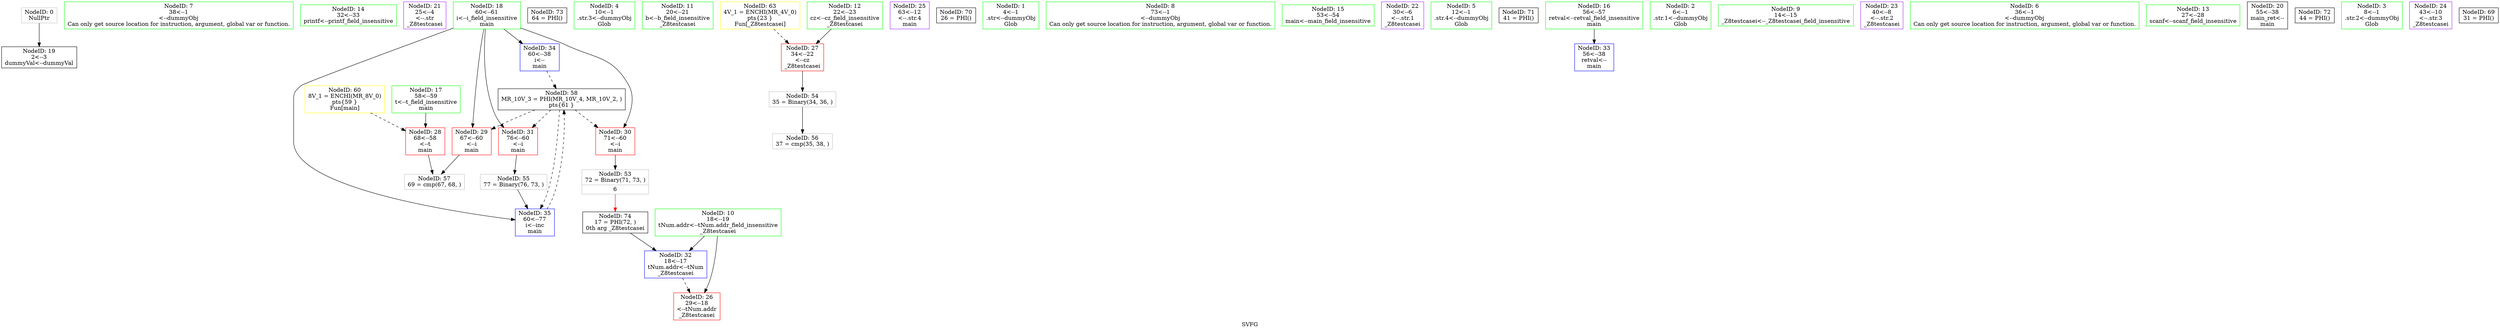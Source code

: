 digraph "SVFG" {
	label="SVFG";

	Node0x55cb726ebd50 [shape=record,color=grey,label="{NodeID: 0\nNullPtr}"];
	Node0x55cb726ebd50 -> Node0x55cb726fd510[style=solid];
	Node0x55cb726fbd60 [shape=record,color=green,label="{NodeID: 7\n38\<--1\n\<--dummyObj\nCan only get source location for instruction, argument, global var or function.}"];
	Node0x55cb726fd150 [shape=record,color=green,label="{NodeID: 14\n32\<--33\nprintf\<--printf_field_insensitive\n}"];
	Node0x55cb726fd6e0 [shape=record,color=purple,label="{NodeID: 21\n25\<--4\n\<--.str\n_Z8testcasei\n}"];
	Node0x55cb726fdc90 [shape=record,color=red,label="{NodeID: 28\n68\<--58\n\<--t\nmain\n}"];
	Node0x55cb726fdc90 -> Node0x55cb72700610[style=solid];
	Node0x55cb72705e10 [shape=record,color=black,label="{NodeID: 73\n64 = PHI()\n}"];
	Node0x55cb726fe240 [shape=record,color=blue,label="{NodeID: 35\n60\<--77\ni\<--inc\nmain\n}"];
	Node0x55cb726fe240 -> Node0x55cb72701fd0[style=dashed];
	Node0x55cb726fb280 [shape=record,color=green,label="{NodeID: 4\n10\<--1\n.str.3\<--dummyObj\nGlob }"];
	Node0x55cb726fc0b0 [shape=record,color=green,label="{NodeID: 11\n20\<--21\nb\<--b_field_insensitive\n_Z8testcasei\n}"];
	Node0x55cb72700490 [shape=record,color=grey,label="{NodeID: 56\n37 = cmp(35, 38, )\n}"];
	Node0x55cb726fd440 [shape=record,color=green,label="{NodeID: 18\n60\<--61\ni\<--i_field_insensitive\nmain\n}"];
	Node0x55cb726fd440 -> Node0x55cb726fdd60[style=solid];
	Node0x55cb726fd440 -> Node0x55cb726fde30[style=solid];
	Node0x55cb726fd440 -> Node0x55cb726fdf00[style=solid];
	Node0x55cb726fd440 -> Node0x55cb726fe170[style=solid];
	Node0x55cb726fd440 -> Node0x55cb726fe240[style=solid];
	Node0x55cb727032c0 [shape=record,color=yellow,style=double,label="{NodeID: 63\n4V_1 = ENCHI(MR_4V_0)\npts\{23 \}\nFun[_Z8testcasei]}"];
	Node0x55cb727032c0 -> Node0x55cb726fdbc0[style=dashed];
	Node0x55cb726fda20 [shape=record,color=purple,label="{NodeID: 25\n63\<--12\n\<--.str.4\nmain\n}"];
	Node0x55cb72705b10 [shape=record,color=black,label="{NodeID: 70\n26 = PHI()\n}"];
	Node0x55cb726fdfd0 [shape=record,color=blue,label="{NodeID: 32\n18\<--17\ntNum.addr\<--tNum\n_Z8testcasei\n}"];
	Node0x55cb726fdfd0 -> Node0x55cb726fdaf0[style=dashed];
	Node0x55cb726ecf20 [shape=record,color=green,label="{NodeID: 1\n4\<--1\n.str\<--dummyObj\nGlob }"];
	Node0x55cb726fbe20 [shape=record,color=green,label="{NodeID: 8\n73\<--1\n\<--dummyObj\nCan only get source location for instruction, argument, global var or function.}"];
	Node0x55cb72700010 [shape=record,color=grey,label="{NodeID: 53\n72 = Binary(71, 73, )\n|{<s0>6}}"];
	Node0x55cb72700010:s0 -> Node0x55cb72705f10[style=solid,color=red];
	Node0x55cb726fd1e0 [shape=record,color=green,label="{NodeID: 15\n53\<--54\nmain\<--main_field_insensitive\n}"];
	Node0x55cb72702ff0 [shape=record,color=yellow,style=double,label="{NodeID: 60\n8V_1 = ENCHI(MR_8V_0)\npts\{59 \}\nFun[main]}"];
	Node0x55cb72702ff0 -> Node0x55cb726fdc90[style=dashed];
	Node0x55cb726fd7b0 [shape=record,color=purple,label="{NodeID: 22\n30\<--6\n\<--.str.1\n_Z8testcasei\n}"];
	Node0x55cb726fdd60 [shape=record,color=red,label="{NodeID: 29\n67\<--60\n\<--i\nmain\n}"];
	Node0x55cb726fdd60 -> Node0x55cb72700610[style=solid];
	Node0x55cb72705f10 [shape=record,color=black,label="{NodeID: 74\n17 = PHI(72, )\n0th arg _Z8testcasei }"];
	Node0x55cb72705f10 -> Node0x55cb726fdfd0[style=solid];
	Node0x55cb726fb310 [shape=record,color=green,label="{NodeID: 5\n12\<--1\n.str.4\<--dummyObj\nGlob }"];
	Node0x55cb726fc180 [shape=record,color=green,label="{NodeID: 12\n22\<--23\ncz\<--cz_field_insensitive\n_Z8testcasei\n}"];
	Node0x55cb726fc180 -> Node0x55cb726fdbc0[style=solid];
	Node0x55cb72700610 [shape=record,color=grey,label="{NodeID: 57\n69 = cmp(67, 68, )\n}"];
	Node0x55cb726fd510 [shape=record,color=black,label="{NodeID: 19\n2\<--3\ndummyVal\<--dummyVal\n}"];
	Node0x55cb726fdaf0 [shape=record,color=red,label="{NodeID: 26\n29\<--18\n\<--tNum.addr\n_Z8testcasei\n}"];
	Node0x55cb72705c10 [shape=record,color=black,label="{NodeID: 71\n41 = PHI()\n}"];
	Node0x55cb726fe0a0 [shape=record,color=blue,label="{NodeID: 33\n56\<--38\nretval\<--\nmain\n}"];
	Node0x55cb726faf40 [shape=record,color=green,label="{NodeID: 2\n6\<--1\n.str.1\<--dummyObj\nGlob }"];
	Node0x55cb726fbee0 [shape=record,color=green,label="{NodeID: 9\n14\<--15\n_Z8testcasei\<--_Z8testcasei_field_insensitive\n}"];
	Node0x55cb72700190 [shape=record,color=grey,label="{NodeID: 54\n35 = Binary(34, 36, )\n}"];
	Node0x55cb72700190 -> Node0x55cb72700490[style=solid];
	Node0x55cb726fd2a0 [shape=record,color=green,label="{NodeID: 16\n56\<--57\nretval\<--retval_field_insensitive\nmain\n}"];
	Node0x55cb726fd2a0 -> Node0x55cb726fe0a0[style=solid];
	Node0x55cb726fd880 [shape=record,color=purple,label="{NodeID: 23\n40\<--8\n\<--.str.2\n_Z8testcasei\n}"];
	Node0x55cb726fde30 [shape=record,color=red,label="{NodeID: 30\n71\<--60\n\<--i\nmain\n}"];
	Node0x55cb726fde30 -> Node0x55cb72700010[style=solid];
	Node0x55cb726fb3d0 [shape=record,color=green,label="{NodeID: 6\n36\<--1\n\<--dummyObj\nCan only get source location for instruction, argument, global var or function.}"];
	Node0x55cb726fc250 [shape=record,color=green,label="{NodeID: 13\n27\<--28\nscanf\<--scanf_field_insensitive\n}"];
	Node0x55cb72701fd0 [shape=record,color=black,label="{NodeID: 58\nMR_10V_3 = PHI(MR_10V_4, MR_10V_2, )\npts\{61 \}\n}"];
	Node0x55cb72701fd0 -> Node0x55cb726fdd60[style=dashed];
	Node0x55cb72701fd0 -> Node0x55cb726fde30[style=dashed];
	Node0x55cb72701fd0 -> Node0x55cb726fdf00[style=dashed];
	Node0x55cb72701fd0 -> Node0x55cb726fe240[style=dashed];
	Node0x55cb726fd610 [shape=record,color=black,label="{NodeID: 20\n55\<--38\nmain_ret\<--\nmain\n}"];
	Node0x55cb726fdbc0 [shape=record,color=red,label="{NodeID: 27\n34\<--22\n\<--cz\n_Z8testcasei\n}"];
	Node0x55cb726fdbc0 -> Node0x55cb72700190[style=solid];
	Node0x55cb72705d10 [shape=record,color=black,label="{NodeID: 72\n44 = PHI()\n}"];
	Node0x55cb726fe170 [shape=record,color=blue,label="{NodeID: 34\n60\<--38\ni\<--\nmain\n}"];
	Node0x55cb726fe170 -> Node0x55cb72701fd0[style=dashed];
	Node0x55cb726fafd0 [shape=record,color=green,label="{NodeID: 3\n8\<--1\n.str.2\<--dummyObj\nGlob }"];
	Node0x55cb726fbfe0 [shape=record,color=green,label="{NodeID: 10\n18\<--19\ntNum.addr\<--tNum.addr_field_insensitive\n_Z8testcasei\n}"];
	Node0x55cb726fbfe0 -> Node0x55cb726fdaf0[style=solid];
	Node0x55cb726fbfe0 -> Node0x55cb726fdfd0[style=solid];
	Node0x55cb72700310 [shape=record,color=grey,label="{NodeID: 55\n77 = Binary(76, 73, )\n}"];
	Node0x55cb72700310 -> Node0x55cb726fe240[style=solid];
	Node0x55cb726fd370 [shape=record,color=green,label="{NodeID: 17\n58\<--59\nt\<--t_field_insensitive\nmain\n}"];
	Node0x55cb726fd370 -> Node0x55cb726fdc90[style=solid];
	Node0x55cb726fd950 [shape=record,color=purple,label="{NodeID: 24\n43\<--10\n\<--.str.3\n_Z8testcasei\n}"];
	Node0x55cb726268b0 [shape=record,color=black,label="{NodeID: 69\n31 = PHI()\n}"];
	Node0x55cb726fdf00 [shape=record,color=red,label="{NodeID: 31\n76\<--60\n\<--i\nmain\n}"];
	Node0x55cb726fdf00 -> Node0x55cb72700310[style=solid];
}
